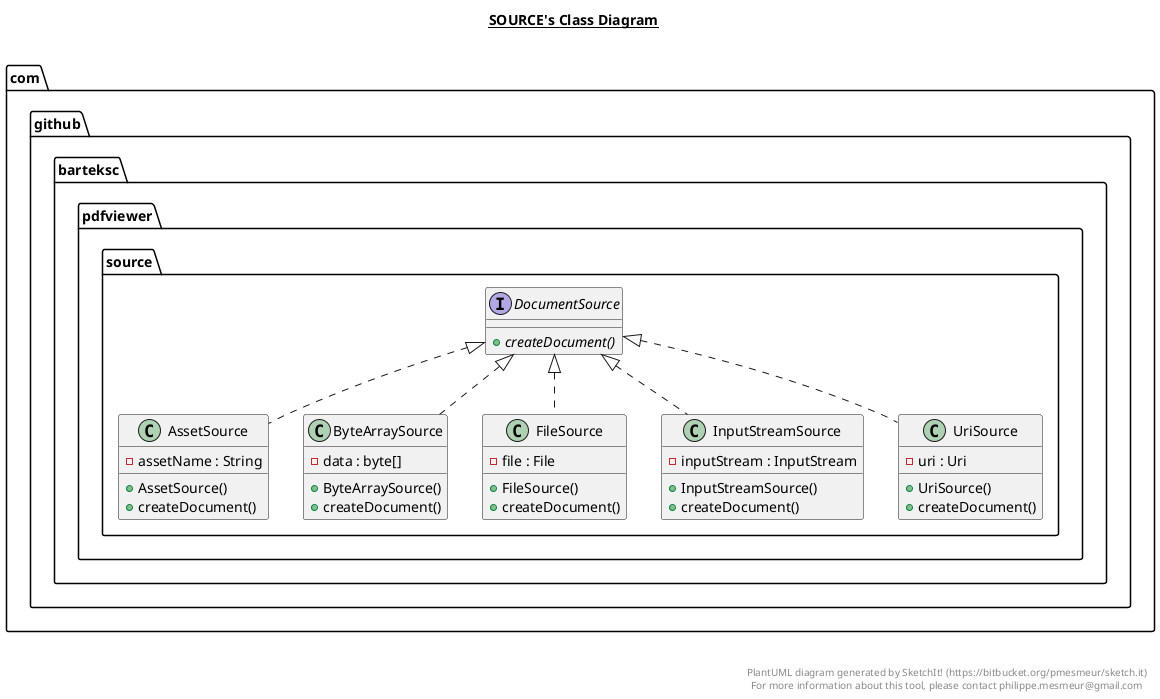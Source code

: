 @startuml

title __SOURCE's Class Diagram__\n

  namespace com.github.barteksc.pdfviewer {
    namespace source {
      class com.github.barteksc.pdfviewer.source.AssetSource {
          - assetName : String
          + AssetSource()
          + createDocument()
      }
    }
  }
  

  namespace com.github.barteksc.pdfviewer {
    namespace source {
      class com.github.barteksc.pdfviewer.source.ByteArraySource {
          - data : byte[]
          + ByteArraySource()
          + createDocument()
      }
    }
  }
  

  namespace com.github.barteksc.pdfviewer {
    namespace source {
      interface com.github.barteksc.pdfviewer.source.DocumentSource {
          {abstract} + createDocument()
      }
    }
  }
  

  namespace com.github.barteksc.pdfviewer {
    namespace source {
      class com.github.barteksc.pdfviewer.source.FileSource {
          - file : File
          + FileSource()
          + createDocument()
      }
    }
  }
  

  namespace com.github.barteksc.pdfviewer {
    namespace source {
      class com.github.barteksc.pdfviewer.source.InputStreamSource {
          - inputStream : InputStream
          + InputStreamSource()
          + createDocument()
      }
    }
  }
  

  namespace com.github.barteksc.pdfviewer {
    namespace source {
      class com.github.barteksc.pdfviewer.source.UriSource {
          - uri : Uri
          + UriSource()
          + createDocument()
      }
    }
  }
  

  com.github.barteksc.pdfviewer.source.AssetSource .up.|> com.github.barteksc.pdfviewer.source.DocumentSource
  com.github.barteksc.pdfviewer.source.ByteArraySource .up.|> com.github.barteksc.pdfviewer.source.DocumentSource
  com.github.barteksc.pdfviewer.source.FileSource .up.|> com.github.barteksc.pdfviewer.source.DocumentSource
  com.github.barteksc.pdfviewer.source.InputStreamSource .up.|> com.github.barteksc.pdfviewer.source.DocumentSource
  com.github.barteksc.pdfviewer.source.UriSource .up.|> com.github.barteksc.pdfviewer.source.DocumentSource


right footer


PlantUML diagram generated by SketchIt! (https://bitbucket.org/pmesmeur/sketch.it)
For more information about this tool, please contact philippe.mesmeur@gmail.com
endfooter

@enduml
